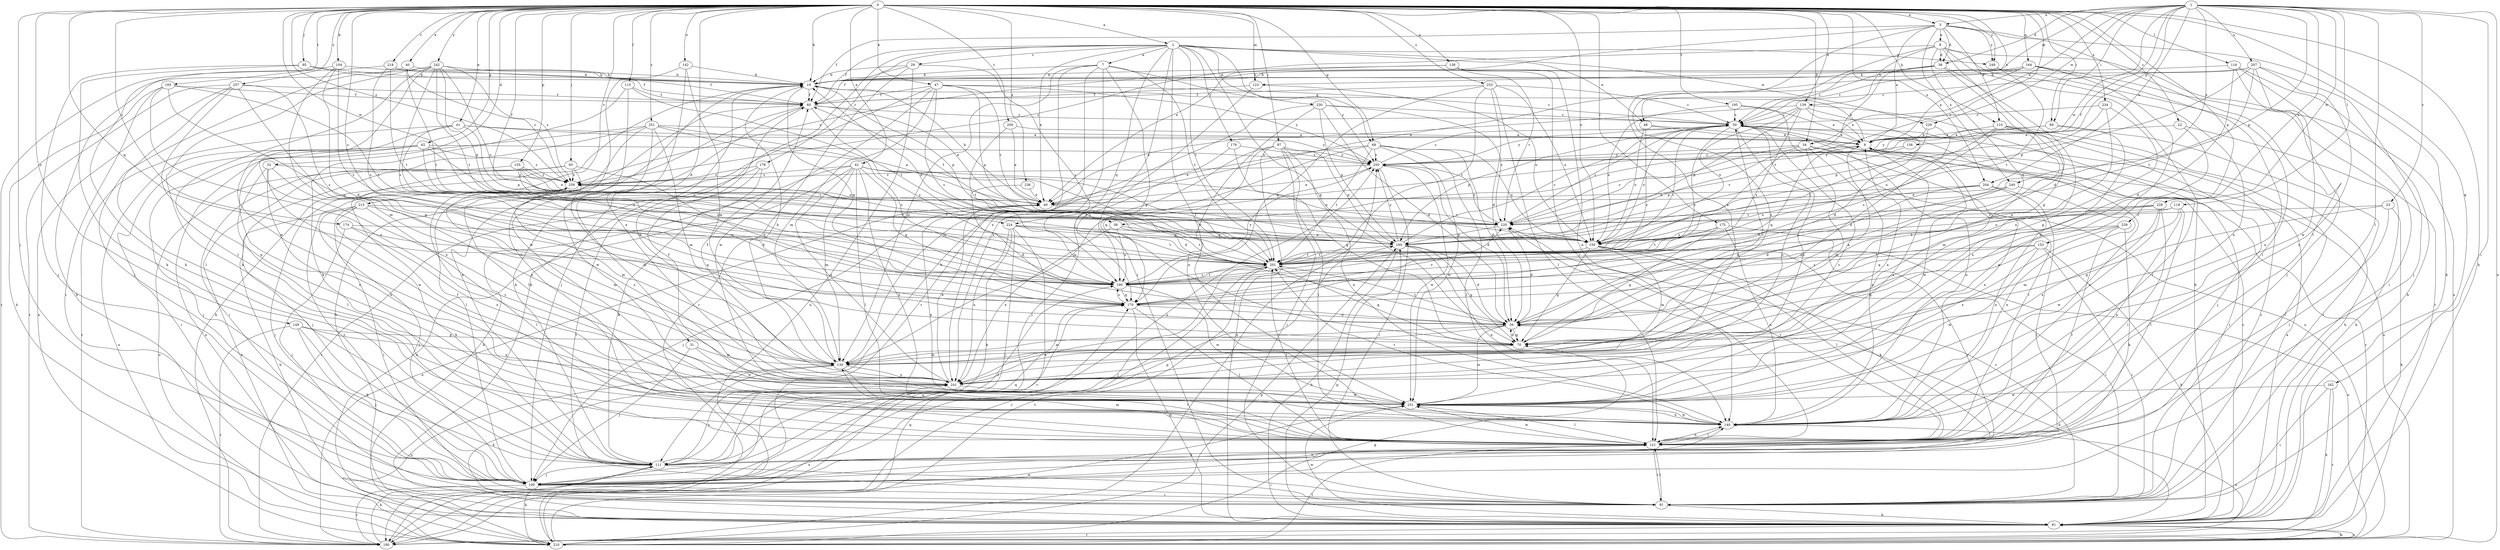 strict digraph  {
0;
1;
2;
3;
7;
8;
9;
19;
22;
23;
29;
30;
31;
32;
34;
38;
39;
40;
41;
42;
47;
48;
49;
58;
60;
62;
69;
70;
81;
89;
91;
93;
95;
97;
100;
104;
110;
111;
115;
116;
118;
121;
123;
130;
138;
139;
140;
142;
149;
150;
153;
155;
156;
160;
162;
164;
170;
174;
175;
178;
179;
180;
190;
193;
195;
200;
201;
204;
207;
210;
215;
218;
220;
224;
228;
229;
230;
231;
234;
236;
239;
240;
241;
242;
249;
250;
251;
253;
257;
259;
0 -> 2  [label=a];
0 -> 3  [label=a];
0 -> 19  [label=b];
0 -> 22  [label=c];
0 -> 31  [label=d];
0 -> 32  [label=d];
0 -> 34  [label=d];
0 -> 40  [label=e];
0 -> 41  [label=e];
0 -> 42  [label=e];
0 -> 47  [label=e];
0 -> 48  [label=e];
0 -> 58  [label=f];
0 -> 62  [label=g];
0 -> 69  [label=g];
0 -> 81  [label=h];
0 -> 89  [label=i];
0 -> 93  [label=j];
0 -> 95  [label=j];
0 -> 97  [label=j];
0 -> 100  [label=j];
0 -> 104  [label=k];
0 -> 110  [label=k];
0 -> 115  [label=l];
0 -> 116  [label=l];
0 -> 123  [label=m];
0 -> 138  [label=n];
0 -> 139  [label=n];
0 -> 142  [label=o];
0 -> 149  [label=o];
0 -> 150  [label=o];
0 -> 153  [label=p];
0 -> 155  [label=p];
0 -> 162  [label=q];
0 -> 164  [label=q];
0 -> 170  [label=q];
0 -> 174  [label=r];
0 -> 175  [label=r];
0 -> 190  [label=s];
0 -> 193  [label=t];
0 -> 195  [label=t];
0 -> 200  [label=t];
0 -> 204  [label=u];
0 -> 215  [label=v];
0 -> 218  [label=v];
0 -> 220  [label=v];
0 -> 224  [label=w];
0 -> 234  [label=x];
0 -> 236  [label=x];
0 -> 242  [label=y];
0 -> 249  [label=y];
0 -> 251  [label=z];
0 -> 253  [label=z];
0 -> 257  [label=z];
0 -> 259  [label=z];
1 -> 3  [label=a];
1 -> 23  [label=c];
1 -> 34  [label=d];
1 -> 38  [label=d];
1 -> 58  [label=f];
1 -> 89  [label=i];
1 -> 91  [label=i];
1 -> 118  [label=l];
1 -> 121  [label=l];
1 -> 123  [label=m];
1 -> 156  [label=p];
1 -> 160  [label=p];
1 -> 204  [label=u];
1 -> 207  [label=u];
1 -> 210  [label=u];
1 -> 224  [label=w];
1 -> 228  [label=w];
1 -> 229  [label=w];
1 -> 239  [label=x];
1 -> 240  [label=x];
2 -> 7  [label=a];
2 -> 29  [label=c];
2 -> 48  [label=e];
2 -> 49  [label=e];
2 -> 60  [label=f];
2 -> 69  [label=g];
2 -> 70  [label=g];
2 -> 81  [label=h];
2 -> 91  [label=i];
2 -> 170  [label=q];
2 -> 178  [label=r];
2 -> 179  [label=r];
2 -> 201  [label=t];
2 -> 229  [label=w];
2 -> 230  [label=w];
2 -> 231  [label=w];
2 -> 249  [label=y];
3 -> 8  [label=a];
3 -> 9  [label=a];
3 -> 38  [label=d];
3 -> 49  [label=e];
3 -> 60  [label=f];
3 -> 81  [label=h];
3 -> 110  [label=k];
3 -> 121  [label=l];
3 -> 240  [label=x];
3 -> 241  [label=x];
3 -> 249  [label=y];
7 -> 19  [label=b];
7 -> 70  [label=g];
7 -> 111  [label=k];
7 -> 130  [label=m];
7 -> 180  [label=r];
7 -> 201  [label=t];
7 -> 241  [label=x];
7 -> 250  [label=y];
8 -> 38  [label=d];
8 -> 39  [label=d];
8 -> 81  [label=h];
8 -> 139  [label=n];
8 -> 140  [label=n];
8 -> 170  [label=q];
8 -> 210  [label=u];
8 -> 241  [label=x];
8 -> 259  [label=z];
9 -> 19  [label=b];
9 -> 91  [label=i];
9 -> 140  [label=n];
9 -> 170  [label=q];
9 -> 231  [label=w];
9 -> 250  [label=y];
19 -> 60  [label=f];
19 -> 160  [label=p];
19 -> 170  [label=q];
22 -> 9  [label=a];
22 -> 81  [label=h];
22 -> 231  [label=w];
23 -> 70  [label=g];
23 -> 81  [label=h];
23 -> 121  [label=l];
23 -> 220  [label=v];
29 -> 19  [label=b];
29 -> 60  [label=f];
29 -> 180  [label=r];
29 -> 190  [label=s];
29 -> 210  [label=u];
30 -> 9  [label=a];
30 -> 140  [label=n];
30 -> 150  [label=o];
30 -> 160  [label=p];
30 -> 190  [label=s];
30 -> 241  [label=x];
30 -> 250  [label=y];
31 -> 100  [label=j];
31 -> 130  [label=m];
31 -> 231  [label=w];
32 -> 121  [label=l];
32 -> 140  [label=n];
32 -> 231  [label=w];
32 -> 241  [label=x];
32 -> 259  [label=z];
34 -> 121  [label=l];
34 -> 130  [label=m];
34 -> 140  [label=n];
34 -> 160  [label=p];
34 -> 180  [label=r];
34 -> 220  [label=v];
34 -> 250  [label=y];
38 -> 19  [label=b];
38 -> 30  [label=c];
38 -> 70  [label=g];
38 -> 201  [label=t];
38 -> 241  [label=x];
39 -> 70  [label=g];
39 -> 130  [label=m];
39 -> 201  [label=t];
39 -> 231  [label=w];
39 -> 241  [label=x];
40 -> 19  [label=b];
40 -> 81  [label=h];
40 -> 201  [label=t];
40 -> 259  [label=z];
41 -> 9  [label=a];
41 -> 160  [label=p];
41 -> 180  [label=r];
41 -> 190  [label=s];
41 -> 241  [label=x];
41 -> 250  [label=y];
42 -> 39  [label=d];
42 -> 81  [label=h];
42 -> 121  [label=l];
42 -> 130  [label=m];
42 -> 140  [label=n];
42 -> 150  [label=o];
42 -> 170  [label=q];
42 -> 201  [label=t];
42 -> 210  [label=u];
42 -> 241  [label=x];
42 -> 259  [label=z];
47 -> 30  [label=c];
47 -> 60  [label=f];
47 -> 100  [label=j];
47 -> 130  [label=m];
47 -> 160  [label=p];
47 -> 190  [label=s];
47 -> 220  [label=v];
47 -> 231  [label=w];
47 -> 250  [label=y];
48 -> 9  [label=a];
48 -> 150  [label=o];
48 -> 190  [label=s];
48 -> 210  [label=u];
49 -> 19  [label=b];
49 -> 100  [label=j];
49 -> 140  [label=n];
49 -> 220  [label=v];
58 -> 160  [label=p];
58 -> 190  [label=s];
58 -> 201  [label=t];
58 -> 241  [label=x];
60 -> 30  [label=c];
60 -> 49  [label=e];
60 -> 81  [label=h];
60 -> 111  [label=k];
60 -> 190  [label=s];
62 -> 91  [label=i];
62 -> 100  [label=j];
62 -> 140  [label=n];
62 -> 150  [label=o];
62 -> 190  [label=s];
62 -> 210  [label=u];
62 -> 250  [label=y];
62 -> 259  [label=z];
69 -> 39  [label=d];
69 -> 49  [label=e];
69 -> 121  [label=l];
69 -> 130  [label=m];
69 -> 150  [label=o];
69 -> 201  [label=t];
69 -> 231  [label=w];
69 -> 250  [label=y];
70 -> 9  [label=a];
70 -> 30  [label=c];
70 -> 39  [label=d];
70 -> 130  [label=m];
81 -> 9  [label=a];
81 -> 30  [label=c];
81 -> 39  [label=d];
81 -> 160  [label=p];
81 -> 180  [label=r];
81 -> 210  [label=u];
81 -> 231  [label=w];
89 -> 9  [label=a];
89 -> 91  [label=i];
89 -> 241  [label=x];
89 -> 250  [label=y];
91 -> 30  [label=c];
91 -> 81  [label=h];
91 -> 121  [label=l];
91 -> 220  [label=v];
93 -> 100  [label=j];
93 -> 121  [label=l];
93 -> 130  [label=m];
93 -> 170  [label=q];
93 -> 210  [label=u];
93 -> 259  [label=z];
95 -> 19  [label=b];
95 -> 60  [label=f];
95 -> 100  [label=j];
95 -> 111  [label=k];
97 -> 81  [label=h];
97 -> 91  [label=i];
97 -> 121  [label=l];
97 -> 140  [label=n];
97 -> 160  [label=p];
97 -> 170  [label=q];
97 -> 190  [label=s];
97 -> 250  [label=y];
100 -> 60  [label=f];
100 -> 91  [label=i];
100 -> 140  [label=n];
100 -> 160  [label=p];
100 -> 170  [label=q];
100 -> 180  [label=r];
100 -> 259  [label=z];
104 -> 19  [label=b];
104 -> 39  [label=d];
104 -> 111  [label=k];
104 -> 130  [label=m];
104 -> 190  [label=s];
110 -> 9  [label=a];
110 -> 81  [label=h];
110 -> 91  [label=i];
110 -> 100  [label=j];
110 -> 130  [label=m];
110 -> 150  [label=o];
110 -> 190  [label=s];
111 -> 19  [label=b];
111 -> 91  [label=i];
111 -> 100  [label=j];
111 -> 170  [label=q];
111 -> 190  [label=s];
111 -> 241  [label=x];
111 -> 250  [label=y];
115 -> 60  [label=f];
115 -> 111  [label=k];
115 -> 201  [label=t];
115 -> 231  [label=w];
116 -> 19  [label=b];
116 -> 39  [label=d];
116 -> 81  [label=h];
116 -> 91  [label=i];
116 -> 100  [label=j];
118 -> 121  [label=l];
118 -> 130  [label=m];
118 -> 140  [label=n];
118 -> 150  [label=o];
118 -> 220  [label=v];
121 -> 30  [label=c];
121 -> 91  [label=i];
121 -> 111  [label=k];
121 -> 130  [label=m];
121 -> 140  [label=n];
121 -> 201  [label=t];
121 -> 220  [label=v];
121 -> 231  [label=w];
123 -> 60  [label=f];
123 -> 150  [label=o];
123 -> 241  [label=x];
130 -> 19  [label=b];
130 -> 81  [label=h];
130 -> 121  [label=l];
130 -> 210  [label=u];
130 -> 241  [label=x];
138 -> 19  [label=b];
138 -> 121  [label=l];
138 -> 140  [label=n];
138 -> 220  [label=v];
138 -> 259  [label=z];
139 -> 9  [label=a];
139 -> 30  [label=c];
139 -> 39  [label=d];
139 -> 49  [label=e];
139 -> 121  [label=l];
139 -> 150  [label=o];
139 -> 160  [label=p];
139 -> 190  [label=s];
140 -> 121  [label=l];
140 -> 201  [label=t];
140 -> 231  [label=w];
142 -> 19  [label=b];
142 -> 121  [label=l];
142 -> 130  [label=m];
142 -> 241  [label=x];
149 -> 70  [label=g];
149 -> 100  [label=j];
149 -> 111  [label=k];
149 -> 180  [label=r];
149 -> 241  [label=x];
150 -> 70  [label=g];
150 -> 91  [label=i];
150 -> 111  [label=k];
150 -> 121  [label=l];
150 -> 130  [label=m];
150 -> 201  [label=t];
150 -> 210  [label=u];
153 -> 70  [label=g];
153 -> 81  [label=h];
153 -> 91  [label=i];
153 -> 190  [label=s];
153 -> 201  [label=t];
153 -> 231  [label=w];
155 -> 39  [label=d];
155 -> 49  [label=e];
155 -> 201  [label=t];
155 -> 210  [label=u];
155 -> 220  [label=v];
155 -> 259  [label=z];
156 -> 220  [label=v];
156 -> 250  [label=y];
160 -> 30  [label=c];
160 -> 39  [label=d];
160 -> 70  [label=g];
160 -> 81  [label=h];
160 -> 140  [label=n];
160 -> 201  [label=t];
160 -> 250  [label=y];
160 -> 259  [label=z];
162 -> 81  [label=h];
162 -> 91  [label=i];
162 -> 180  [label=r];
162 -> 231  [label=w];
164 -> 9  [label=a];
164 -> 19  [label=b];
164 -> 30  [label=c];
164 -> 49  [label=e];
164 -> 140  [label=n];
164 -> 180  [label=r];
164 -> 231  [label=w];
170 -> 39  [label=d];
170 -> 81  [label=h];
170 -> 121  [label=l];
170 -> 190  [label=s];
170 -> 220  [label=v];
174 -> 100  [label=j];
174 -> 150  [label=o];
174 -> 170  [label=q];
174 -> 241  [label=x];
175 -> 70  [label=g];
175 -> 100  [label=j];
175 -> 140  [label=n];
175 -> 150  [label=o];
175 -> 201  [label=t];
178 -> 91  [label=i];
178 -> 111  [label=k];
178 -> 180  [label=r];
178 -> 259  [label=z];
179 -> 70  [label=g];
179 -> 100  [label=j];
179 -> 250  [label=y];
180 -> 19  [label=b];
180 -> 49  [label=e];
180 -> 111  [label=k];
180 -> 140  [label=n];
180 -> 231  [label=w];
180 -> 241  [label=x];
190 -> 170  [label=q];
190 -> 201  [label=t];
190 -> 231  [label=w];
190 -> 250  [label=y];
193 -> 60  [label=f];
193 -> 81  [label=h];
193 -> 91  [label=i];
193 -> 190  [label=s];
193 -> 201  [label=t];
193 -> 241  [label=x];
195 -> 9  [label=a];
195 -> 30  [label=c];
195 -> 150  [label=o];
195 -> 210  [label=u];
200 -> 9  [label=a];
200 -> 49  [label=e];
200 -> 201  [label=t];
201 -> 19  [label=b];
201 -> 30  [label=c];
201 -> 70  [label=g];
201 -> 100  [label=j];
201 -> 180  [label=r];
201 -> 190  [label=s];
204 -> 39  [label=d];
204 -> 49  [label=e];
204 -> 100  [label=j];
204 -> 140  [label=n];
204 -> 150  [label=o];
207 -> 19  [label=b];
207 -> 30  [label=c];
207 -> 100  [label=j];
207 -> 140  [label=n];
207 -> 160  [label=p];
207 -> 201  [label=t];
207 -> 231  [label=w];
210 -> 70  [label=g];
210 -> 81  [label=h];
210 -> 111  [label=k];
210 -> 121  [label=l];
210 -> 160  [label=p];
210 -> 170  [label=q];
210 -> 201  [label=t];
210 -> 250  [label=y];
215 -> 81  [label=h];
215 -> 91  [label=i];
215 -> 100  [label=j];
215 -> 111  [label=k];
215 -> 121  [label=l];
215 -> 130  [label=m];
215 -> 220  [label=v];
218 -> 19  [label=b];
218 -> 60  [label=f];
218 -> 180  [label=r];
218 -> 190  [label=s];
218 -> 201  [label=t];
220 -> 30  [label=c];
220 -> 39  [label=d];
220 -> 60  [label=f];
220 -> 160  [label=p];
220 -> 250  [label=y];
224 -> 100  [label=j];
224 -> 111  [label=k];
224 -> 150  [label=o];
224 -> 160  [label=p];
224 -> 180  [label=r];
224 -> 201  [label=t];
224 -> 241  [label=x];
228 -> 121  [label=l];
228 -> 170  [label=q];
228 -> 201  [label=t];
228 -> 220  [label=v];
228 -> 231  [label=w];
228 -> 241  [label=x];
229 -> 9  [label=a];
229 -> 39  [label=d];
229 -> 201  [label=t];
230 -> 30  [label=c];
230 -> 39  [label=d];
230 -> 130  [label=m];
230 -> 140  [label=n];
230 -> 160  [label=p];
230 -> 220  [label=v];
231 -> 9  [label=a];
231 -> 30  [label=c];
231 -> 60  [label=f];
231 -> 121  [label=l];
231 -> 140  [label=n];
231 -> 259  [label=z];
234 -> 30  [label=c];
234 -> 39  [label=d];
234 -> 70  [label=g];
234 -> 160  [label=p];
236 -> 39  [label=d];
236 -> 49  [label=e];
239 -> 111  [label=k];
239 -> 121  [label=l];
239 -> 150  [label=o];
239 -> 170  [label=q];
239 -> 241  [label=x];
240 -> 39  [label=d];
240 -> 49  [label=e];
240 -> 140  [label=n];
240 -> 190  [label=s];
241 -> 9  [label=a];
241 -> 19  [label=b];
241 -> 30  [label=c];
241 -> 49  [label=e];
241 -> 60  [label=f];
241 -> 231  [label=w];
241 -> 259  [label=z];
242 -> 19  [label=b];
242 -> 100  [label=j];
242 -> 111  [label=k];
242 -> 121  [label=l];
242 -> 150  [label=o];
242 -> 160  [label=p];
242 -> 190  [label=s];
242 -> 201  [label=t];
242 -> 231  [label=w];
242 -> 259  [label=z];
249 -> 121  [label=l];
249 -> 201  [label=t];
250 -> 30  [label=c];
250 -> 39  [label=d];
250 -> 49  [label=e];
250 -> 91  [label=i];
250 -> 231  [label=w];
250 -> 259  [label=z];
251 -> 9  [label=a];
251 -> 49  [label=e];
251 -> 91  [label=i];
251 -> 121  [label=l];
251 -> 130  [label=m];
251 -> 190  [label=s];
251 -> 210  [label=u];
251 -> 231  [label=w];
253 -> 30  [label=c];
253 -> 39  [label=d];
253 -> 60  [label=f];
253 -> 121  [label=l];
253 -> 150  [label=o];
253 -> 170  [label=q];
253 -> 201  [label=t];
257 -> 60  [label=f];
257 -> 70  [label=g];
257 -> 121  [label=l];
257 -> 140  [label=n];
257 -> 170  [label=q];
257 -> 180  [label=r];
257 -> 210  [label=u];
259 -> 49  [label=e];
259 -> 100  [label=j];
259 -> 130  [label=m];
}
